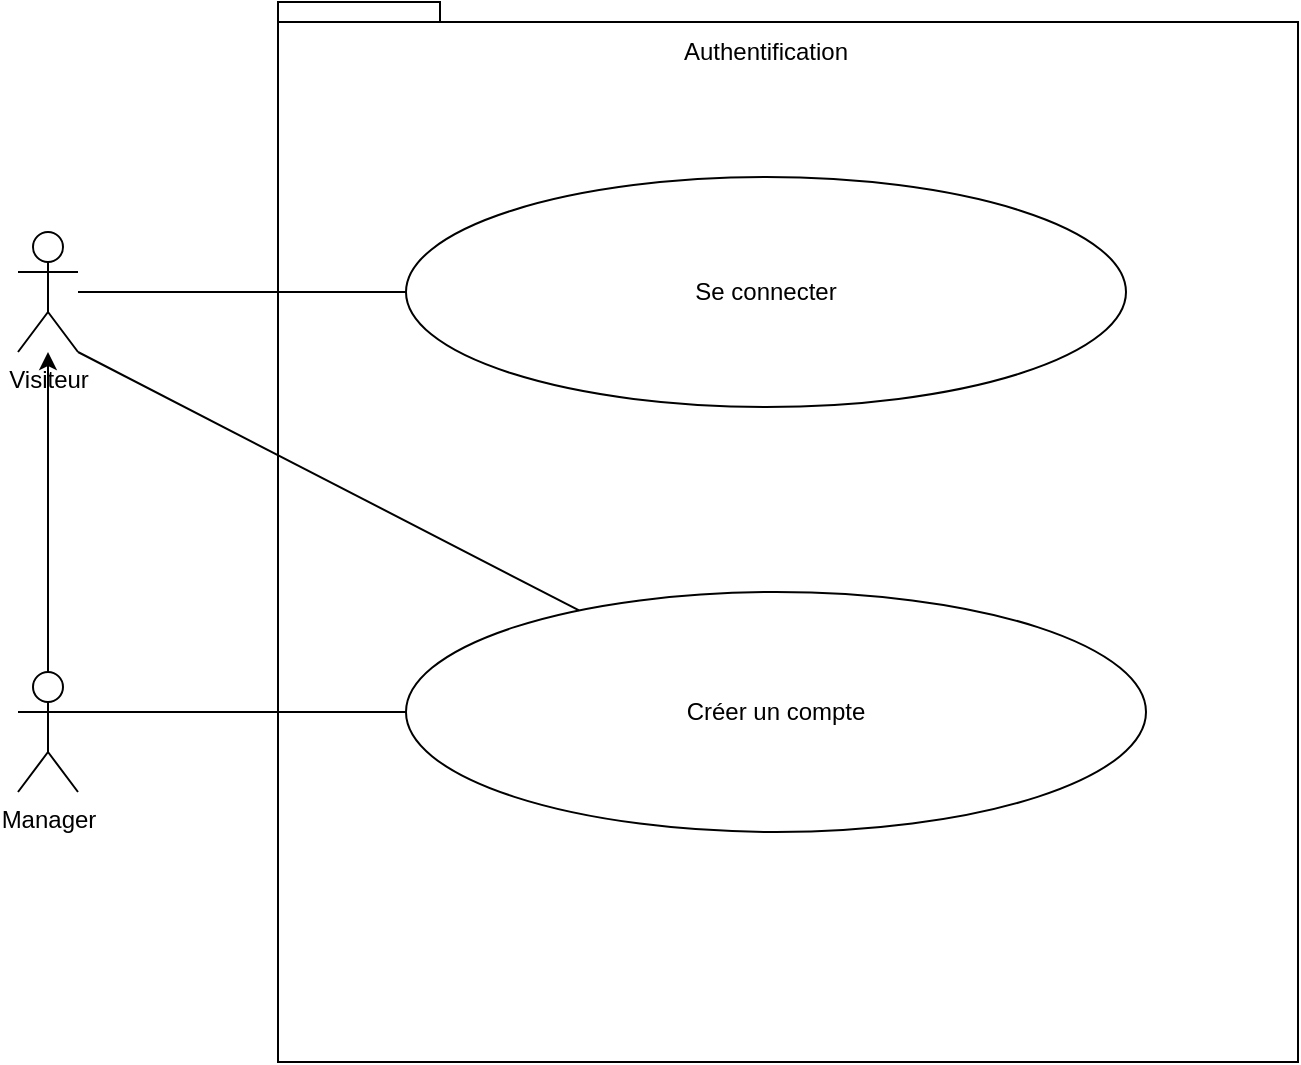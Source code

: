 <mxfile version="14.1.8" type="device"><diagram id="flz7a9SfWNhf_bfhCBOh" name="Page-1"><mxGraphModel dx="1106" dy="812" grid="1" gridSize="10" guides="1" tooltips="1" connect="1" arrows="1" fold="1" page="1" pageScale="1" pageWidth="827" pageHeight="1169" math="0" shadow="0"><root><mxCell id="0"/><mxCell id="1" parent="0"/><mxCell id="NhaQ58Vu0Rpymy-BtLpS-1" value="" style="shape=folder;fontStyle=1;spacingTop=10;tabWidth=81;tabHeight=10;tabPosition=left;html=1;" parent="1" vertex="1"><mxGeometry x="170" y="105" width="510" height="530" as="geometry"/></mxCell><mxCell id="NhaQ58Vu0Rpymy-BtLpS-2" value="Authentification" style="text;html=1;strokeColor=none;fillColor=none;align=center;verticalAlign=middle;whiteSpace=wrap;rounded=0;" parent="1" vertex="1"><mxGeometry x="394" y="120" width="40" height="20" as="geometry"/></mxCell><mxCell id="NhaQ58Vu0Rpymy-BtLpS-3" value="Visiteur" style="shape=umlActor;verticalLabelPosition=bottom;verticalAlign=top;html=1;outlineConnect=0;" parent="1" vertex="1"><mxGeometry x="40" y="220" width="30" height="60" as="geometry"/></mxCell><mxCell id="NhaQ58Vu0Rpymy-BtLpS-6" value="Manager" style="shape=umlActor;verticalLabelPosition=bottom;verticalAlign=top;html=1;outlineConnect=0;" parent="1" vertex="1"><mxGeometry x="40" y="440" width="30" height="60" as="geometry"/></mxCell><mxCell id="NhaQ58Vu0Rpymy-BtLpS-9" value="Se connecter" style="ellipse;whiteSpace=wrap;html=1;" parent="1" vertex="1"><mxGeometry x="234" y="192.5" width="360" height="115" as="geometry"/></mxCell><mxCell id="NhaQ58Vu0Rpymy-BtLpS-10" value="Créer un compte" style="ellipse;whiteSpace=wrap;html=1;" parent="1" vertex="1"><mxGeometry x="234" y="400" width="370" height="120" as="geometry"/></mxCell><mxCell id="NhaQ58Vu0Rpymy-BtLpS-18" value="" style="endArrow=none;html=1;exitX=1;exitY=1;exitDx=0;exitDy=0;exitPerimeter=0;" parent="1" source="NhaQ58Vu0Rpymy-BtLpS-3" target="NhaQ58Vu0Rpymy-BtLpS-10" edge="1"><mxGeometry width="50" height="50" relative="1" as="geometry"><mxPoint x="190" y="460" as="sourcePoint"/><mxPoint x="240" y="410" as="targetPoint"/></mxGeometry></mxCell><mxCell id="NhaQ58Vu0Rpymy-BtLpS-21" value="" style="endArrow=none;html=1;entryX=0;entryY=0.5;entryDx=0;entryDy=0;exitX=1;exitY=0.333;exitDx=0;exitDy=0;exitPerimeter=0;" parent="1" source="NhaQ58Vu0Rpymy-BtLpS-6" target="NhaQ58Vu0Rpymy-BtLpS-10" edge="1"><mxGeometry width="50" height="50" relative="1" as="geometry"><mxPoint x="180" y="480.698" as="sourcePoint"/><mxPoint x="380" y="490" as="targetPoint"/></mxGeometry></mxCell><mxCell id="NhaQ58Vu0Rpymy-BtLpS-23" value="" style="endArrow=none;html=1;" parent="1" source="NhaQ58Vu0Rpymy-BtLpS-3" target="NhaQ58Vu0Rpymy-BtLpS-9" edge="1"><mxGeometry width="50" height="50" relative="1" as="geometry"><mxPoint x="200" y="330" as="sourcePoint"/><mxPoint x="459.185" y="492.426" as="targetPoint"/></mxGeometry></mxCell><mxCell id="NhaQ58Vu0Rpymy-BtLpS-28" value="" style="endArrow=classic;html=1;" parent="1" source="NhaQ58Vu0Rpymy-BtLpS-6" target="NhaQ58Vu0Rpymy-BtLpS-3" edge="1"><mxGeometry width="50" height="50" relative="1" as="geometry"><mxPoint x="100" y="440" as="sourcePoint"/><mxPoint x="150" y="390" as="targetPoint"/></mxGeometry></mxCell></root></mxGraphModel></diagram></mxfile>
